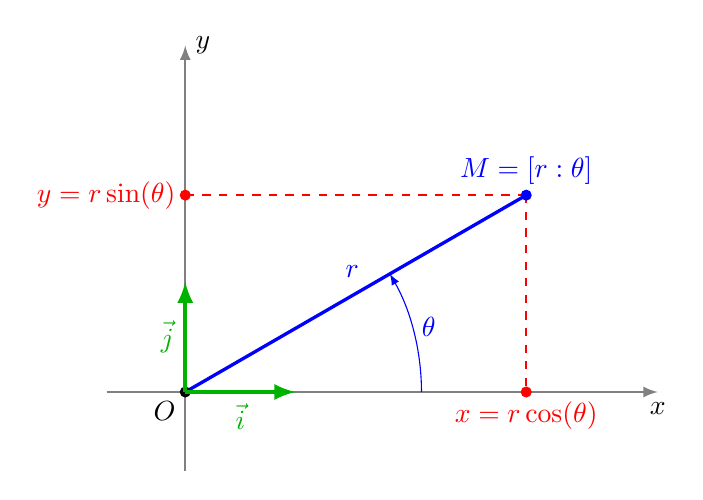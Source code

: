 \begin{tikzpicture}[scale=2]

% Axes
     \draw[->,>=latex,thick, gray] (-0.5,0)--(3,0) node[below,black] {$x$};
     \draw[->,>=latex,thick, gray] (0,-0.5)--(0,2.2) node[right,black] {$y$};

 \draw[red,dashed,thick] (30:2.5)--({2.5*cos(30)},0);
 \draw[red,dashed,thick] (30:2.5)--(0,{2.5*sin(30)},0);
 \fill[red] ({2.5*cos(30)},0) circle (1pt)  node[below] {$x=r\cos(\theta)$}; 
 \fill[red] (0,{2.5*sin(30)}) circle (1pt)  node[left] {$y=r\sin(\theta)$}; 


  \draw[very thick, blue] (0,0)--+(30:2.5) node[above]{$M=[r:\theta]$};
   \fill[blue] (30:2.5) circle (1pt);
    \node[blue, above] at (32:1.25) {$r$};

%  \draw[->,>=latex, red] (0,0)--+(30:1) node[midway, above]{$\overrightarrow{u_{\theta}}$};
    \draw[->, >=latex, blue] (0:1.5) arc(0:30:1.5) ;
    \node[blue] at (15:1.6) {$\theta$};

 \fill (0:0) circle (1pt)  node[below left] {$O$};


     \draw[->,>=latex,ultra thick, green!70!black] (0,0)--(0.7,0) node[midway,below, green!70!black] {$\vec i$};
     \draw[->,>=latex,ultra thick, green!70!black] (0,0)--(0,0.7) node[midway,left, green!70!black] {$\vec j$};

\end{tikzpicture}
